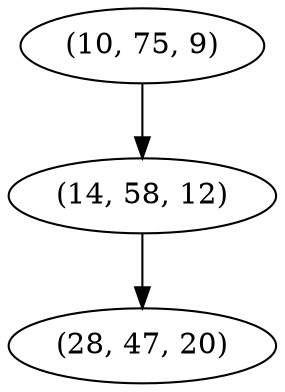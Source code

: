 digraph tree {
    "(10, 75, 9)";
    "(14, 58, 12)";
    "(28, 47, 20)";
    "(10, 75, 9)" -> "(14, 58, 12)";
    "(14, 58, 12)" -> "(28, 47, 20)";
}
